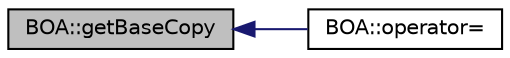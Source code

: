 digraph "BOA::getBaseCopy"
{
  edge [fontname="Helvetica",fontsize="10",labelfontname="Helvetica",labelfontsize="10"];
  node [fontname="Helvetica",fontsize="10",shape=record];
  rankdir="LR";
  Node1 [label="BOA::getBaseCopy",height=0.2,width=0.4,color="black", fillcolor="grey75", style="filled", fontcolor="black"];
  Node1 -> Node2 [dir="back",color="midnightblue",fontsize="10",style="solid"];
  Node2 [label="BOA::operator=",height=0.2,width=0.4,color="black", fillcolor="white", style="filled",URL="$class_b_o_a.html#af24b66f0e072b29abbbe5812cab48369"];
}
